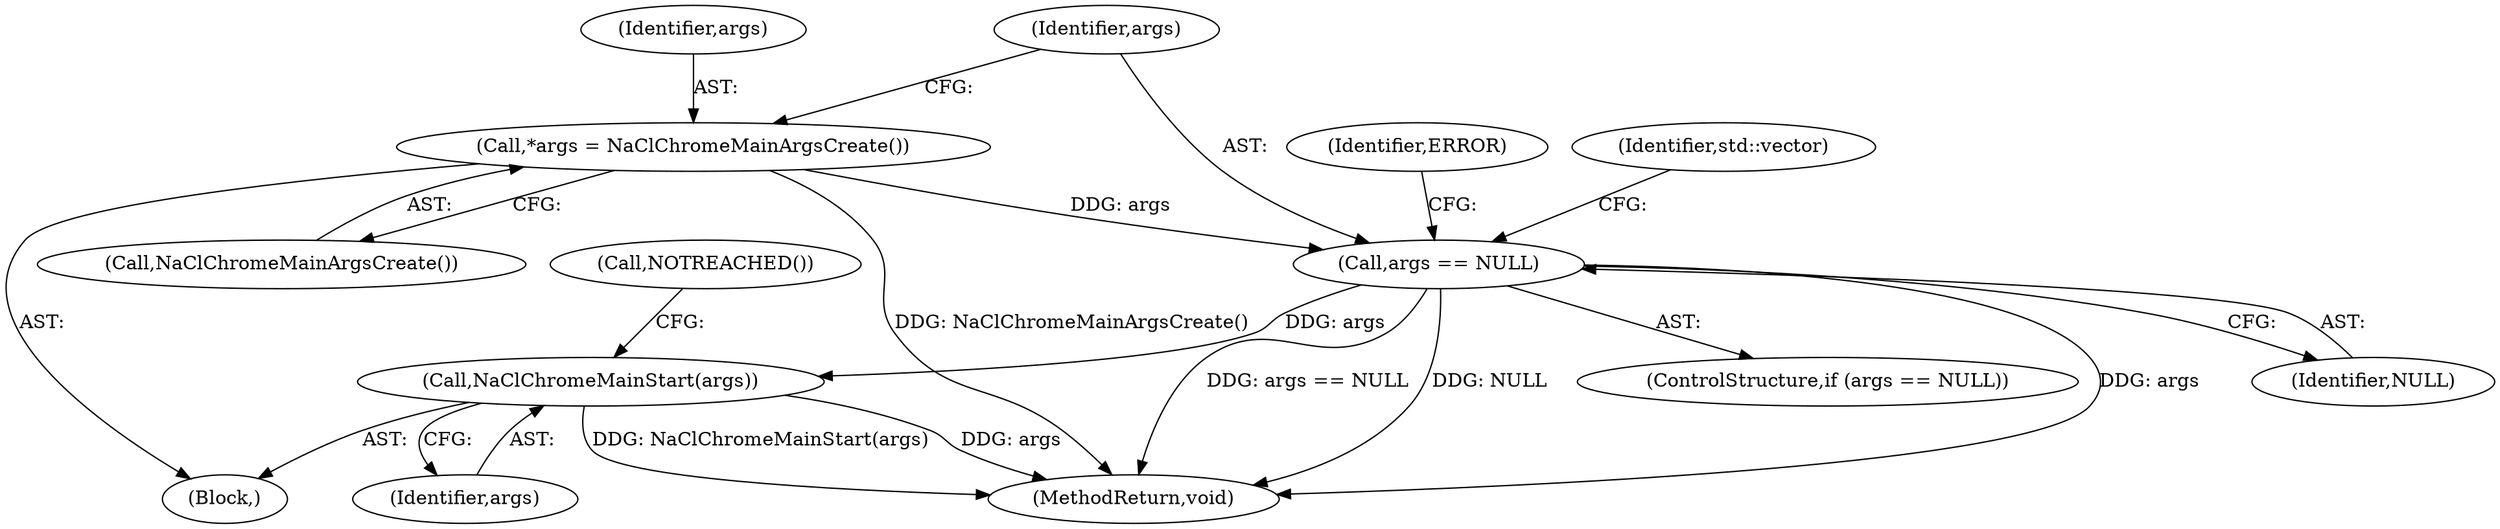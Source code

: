 digraph "0_Chrome_3b0d77670a0613f409110817455d2137576b485a_7@pointer" {
"1000260" [label="(Call,NaClChromeMainStart(args))"];
"1000108" [label="(Call,args == NULL)"];
"1000104" [label="(Call,*args = NaClChromeMainArgsCreate())"];
"1000108" [label="(Call,args == NULL)"];
"1000260" [label="(Call,NaClChromeMainStart(args))"];
"1000104" [label="(Call,*args = NaClChromeMainArgsCreate())"];
"1000105" [label="(Identifier,args)"];
"1000114" [label="(Identifier,ERROR)"];
"1000110" [label="(Identifier,NULL)"];
"1000263" [label="(MethodReturn,void)"];
"1000109" [label="(Identifier,args)"];
"1000107" [label="(ControlStructure,if (args == NULL))"];
"1000106" [label="(Call,NaClChromeMainArgsCreate())"];
"1000102" [label="(Block,)"];
"1000119" [label="(Identifier,std::vector)"];
"1000261" [label="(Identifier,args)"];
"1000262" [label="(Call,NOTREACHED())"];
"1000260" -> "1000102"  [label="AST: "];
"1000260" -> "1000261"  [label="CFG: "];
"1000261" -> "1000260"  [label="AST: "];
"1000262" -> "1000260"  [label="CFG: "];
"1000260" -> "1000263"  [label="DDG: NaClChromeMainStart(args)"];
"1000260" -> "1000263"  [label="DDG: args"];
"1000108" -> "1000260"  [label="DDG: args"];
"1000108" -> "1000107"  [label="AST: "];
"1000108" -> "1000110"  [label="CFG: "];
"1000109" -> "1000108"  [label="AST: "];
"1000110" -> "1000108"  [label="AST: "];
"1000114" -> "1000108"  [label="CFG: "];
"1000119" -> "1000108"  [label="CFG: "];
"1000108" -> "1000263"  [label="DDG: args == NULL"];
"1000108" -> "1000263"  [label="DDG: NULL"];
"1000108" -> "1000263"  [label="DDG: args"];
"1000104" -> "1000108"  [label="DDG: args"];
"1000104" -> "1000102"  [label="AST: "];
"1000104" -> "1000106"  [label="CFG: "];
"1000105" -> "1000104"  [label="AST: "];
"1000106" -> "1000104"  [label="AST: "];
"1000109" -> "1000104"  [label="CFG: "];
"1000104" -> "1000263"  [label="DDG: NaClChromeMainArgsCreate()"];
}
